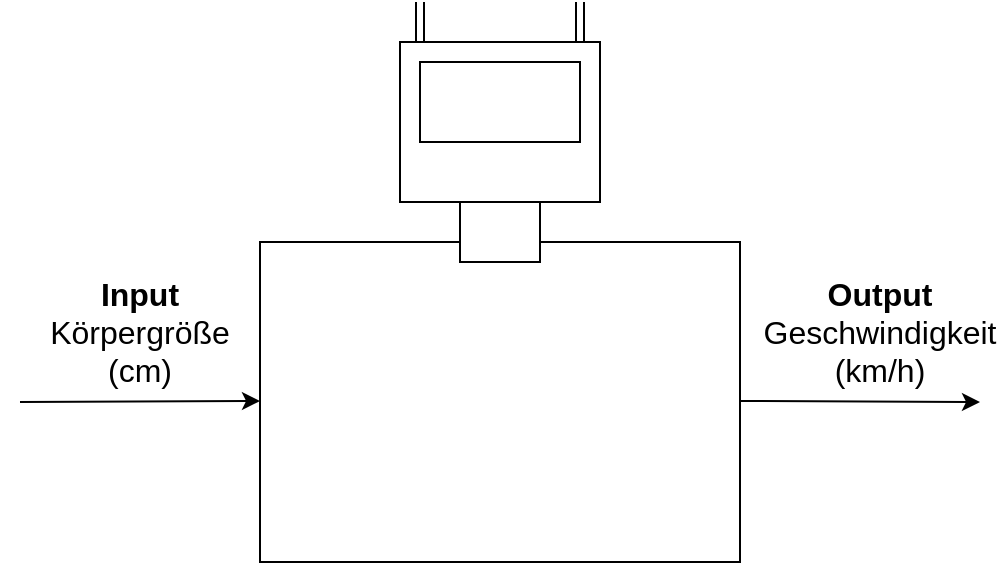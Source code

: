 <mxfile version="24.7.17">
  <diagram name="Seite-1" id="ROy8Z3U8pf9o8CkG96SL">
    <mxGraphModel dx="475" dy="365" grid="1" gridSize="10" guides="1" tooltips="1" connect="1" arrows="1" fold="1" page="1" pageScale="1" pageWidth="827" pageHeight="1169" math="0" shadow="0">
      <root>
        <mxCell id="0" />
        <mxCell id="1" parent="0" />
        <mxCell id="PBho_N2vxPXz8Gifowfw-1" value="" style="whiteSpace=wrap;html=1;" parent="1" vertex="1">
          <mxGeometry x="200" y="440" width="240" height="160" as="geometry" />
        </mxCell>
        <mxCell id="PBho_N2vxPXz8Gifowfw-2" value="" style="edgeStyle=none;orthogonalLoop=1;jettySize=auto;html=1;rounded=0;" parent="1" edge="1">
          <mxGeometry width="80" relative="1" as="geometry">
            <mxPoint x="80" y="520" as="sourcePoint" />
            <mxPoint x="200" y="519.5" as="targetPoint" />
            <Array as="points" />
          </mxGeometry>
        </mxCell>
        <mxCell id="PBho_N2vxPXz8Gifowfw-3" value="" style="edgeStyle=none;orthogonalLoop=1;jettySize=auto;html=1;rounded=0;" parent="1" edge="1">
          <mxGeometry width="80" relative="1" as="geometry">
            <mxPoint x="440" y="519.5" as="sourcePoint" />
            <mxPoint x="560" y="520" as="targetPoint" />
            <Array as="points" />
          </mxGeometry>
        </mxCell>
        <mxCell id="PBho_N2vxPXz8Gifowfw-4" value="" style="whiteSpace=wrap;html=1;" parent="1" vertex="1">
          <mxGeometry x="300" y="420" width="40" height="30" as="geometry" />
        </mxCell>
        <mxCell id="PBho_N2vxPXz8Gifowfw-5" value="" style="whiteSpace=wrap;html=1;" parent="1" vertex="1">
          <mxGeometry x="280" y="360" width="80" height="10" as="geometry" />
        </mxCell>
        <mxCell id="PBho_N2vxPXz8Gifowfw-6" value="" style="edgeStyle=none;orthogonalLoop=1;jettySize=auto;html=1;rounded=0;" parent="1" target="PBho_N2vxPXz8Gifowfw-7" edge="1">
          <mxGeometry width="80" relative="1" as="geometry">
            <mxPoint x="360" y="350" as="sourcePoint" />
            <mxPoint x="360" y="320" as="targetPoint" />
            <Array as="points" />
          </mxGeometry>
        </mxCell>
        <mxCell id="PBho_N2vxPXz8Gifowfw-7" value="" style="whiteSpace=wrap;html=1;" parent="1" vertex="1">
          <mxGeometry x="270" y="340" width="100" height="80" as="geometry" />
        </mxCell>
        <mxCell id="PBho_N2vxPXz8Gifowfw-8" value="" style="edgeStyle=none;orthogonalLoop=1;jettySize=auto;html=1;rounded=0;shape=link;" parent="1" edge="1">
          <mxGeometry width="80" relative="1" as="geometry">
            <mxPoint x="280" y="340" as="sourcePoint" />
            <mxPoint x="280" y="320" as="targetPoint" />
            <Array as="points" />
          </mxGeometry>
        </mxCell>
        <mxCell id="PBho_N2vxPXz8Gifowfw-9" value="" style="edgeStyle=none;orthogonalLoop=1;jettySize=auto;html=1;rounded=0;shape=link;" parent="1" edge="1">
          <mxGeometry width="80" relative="1" as="geometry">
            <mxPoint x="360" y="340" as="sourcePoint" />
            <mxPoint x="360" y="320" as="targetPoint" />
            <Array as="points" />
          </mxGeometry>
        </mxCell>
        <mxCell id="PBho_N2vxPXz8Gifowfw-10" value="" style="whiteSpace=wrap;html=1;" parent="1" vertex="1">
          <mxGeometry x="280" y="350" width="80" height="40" as="geometry" />
        </mxCell>
        <mxCell id="PBho_N2vxPXz8Gifowfw-12" value="&lt;b&gt;Output&lt;/b&gt;&lt;div&gt;Geschwindigkeit (km/h)&lt;/div&gt;" style="text;strokeColor=none;align=center;fillColor=none;html=1;verticalAlign=middle;whiteSpace=wrap;rounded=0;fontFamily=Helvetica;fontSize=16;" parent="1" vertex="1">
          <mxGeometry x="450" y="450" width="120" height="70" as="geometry" />
        </mxCell>
        <mxCell id="PBho_N2vxPXz8Gifowfw-11" value="&lt;b&gt;Input&lt;/b&gt;&lt;div&gt;Körpergröße&lt;/div&gt;&lt;div&gt;(cm)&lt;/div&gt;" style="text;strokeColor=none;align=center;fillColor=none;html=1;verticalAlign=middle;whiteSpace=wrap;rounded=0;fontFamily=Helvetica;fontSize=16;" parent="1" vertex="1">
          <mxGeometry x="70" y="450" width="140" height="70" as="geometry" />
        </mxCell>
      </root>
    </mxGraphModel>
  </diagram>
</mxfile>
